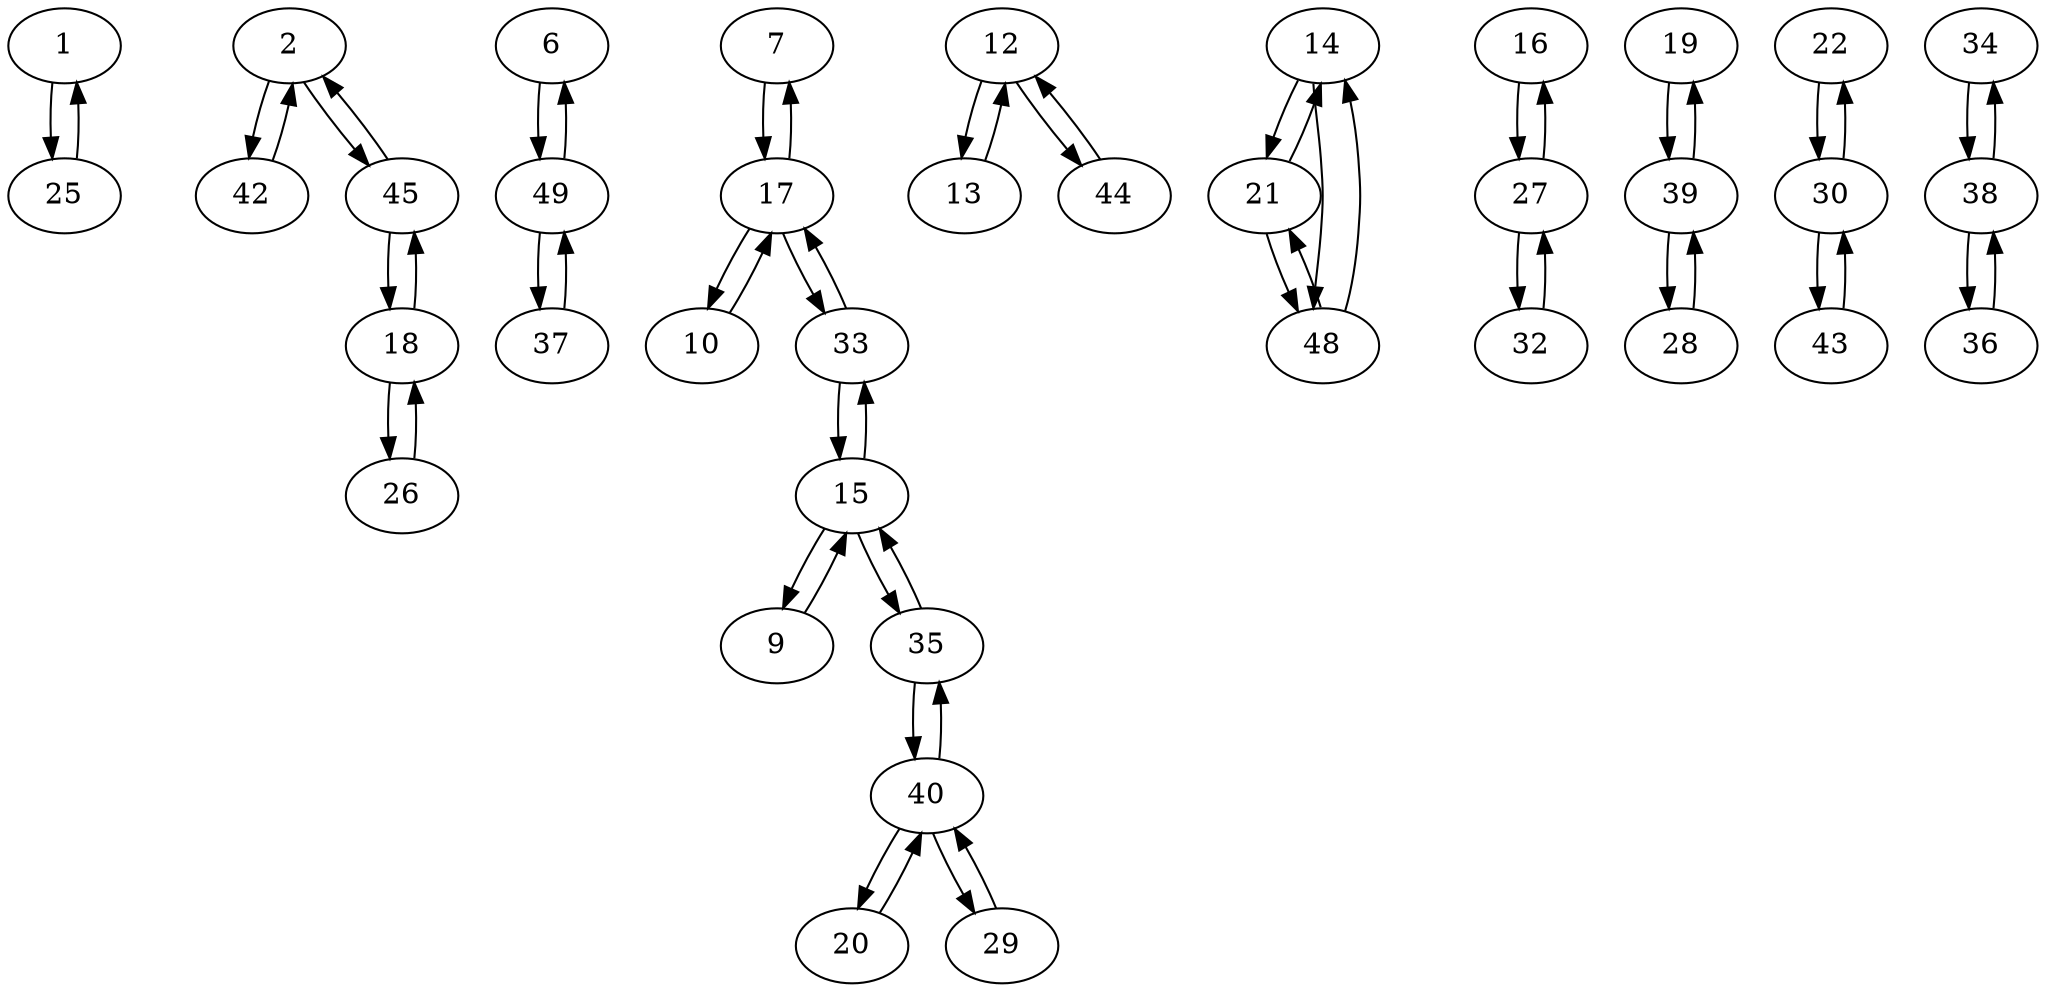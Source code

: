 digraph G {
  1 -> 25;
  2 -> 42;
  2 -> 45;
  6 -> 49;
  7 -> 17;
  9 -> 15;
  10 -> 17;
  12 -> 13;
  12 -> 44;
  13 -> 12;
  14 -> 21;
  14 -> 48;
  15 -> 9;
  15 -> 33;
  15 -> 35;
  16 -> 27;
  17 -> 7;
  17 -> 10;
  17 -> 33;
  18 -> 26;
  18 -> 45;
  19 -> 39;
  20 -> 40;
  21 -> 14;
  21 -> 48;
  22 -> 30;
  25 -> 1;
  26 -> 18;
  27 -> 16;
  27 -> 32;
  28 -> 39;
  29 -> 40;
  30 -> 22;
  30 -> 43;
  32 -> 27;
  33 -> 15;
  33 -> 17;
  34 -> 38;
  35 -> 15;
  35 -> 40;
  36 -> 38;
  37 -> 49;
  38 -> 34;
  38 -> 36;
  39 -> 19;
  39 -> 28;
  40 -> 20;
  40 -> 29;
  40 -> 35;
  42 -> 2;
  43 -> 30;
  44 -> 12;
  45 -> 2;
  45 -> 18;
  48 -> 14;
  48 -> 21;
  49 -> 6;
  49 -> 37;
}